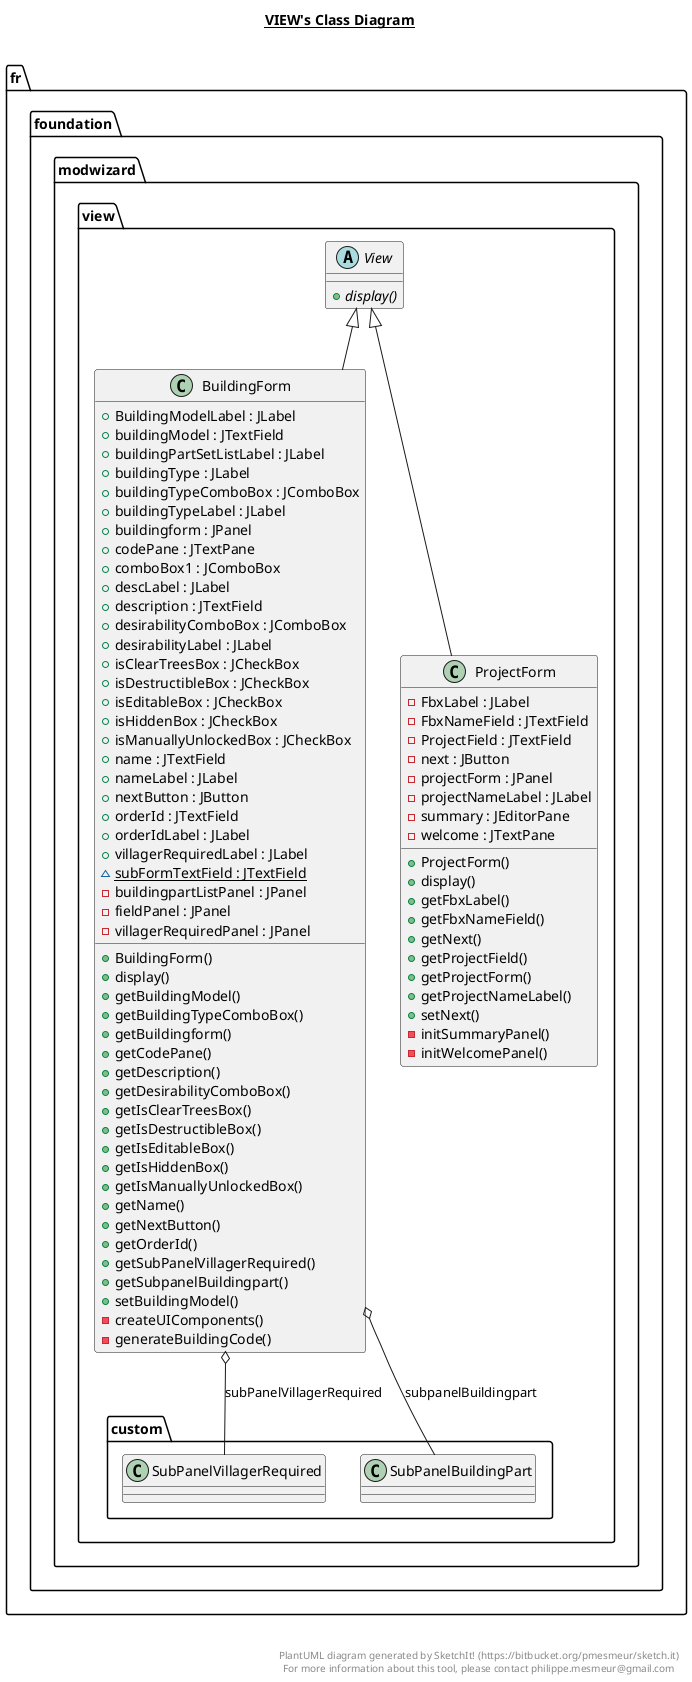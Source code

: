 @startuml

title __VIEW's Class Diagram__\n

  namespace fr.foundation.modwizard {
    namespace view {
      class fr.foundation.modwizard.view.BuildingForm {
          + BuildingModelLabel : JLabel
          + buildingModel : JTextField
          + buildingPartSetListLabel : JLabel
          + buildingType : JLabel
          + buildingTypeComboBox : JComboBox
          + buildingTypeLabel : JLabel
          + buildingform : JPanel
          + codePane : JTextPane
          + comboBox1 : JComboBox
          + descLabel : JLabel
          + description : JTextField
          + desirabilityComboBox : JComboBox
          + desirabilityLabel : JLabel
          + isClearTreesBox : JCheckBox
          + isDestructibleBox : JCheckBox
          + isEditableBox : JCheckBox
          + isHiddenBox : JCheckBox
          + isManuallyUnlockedBox : JCheckBox
          + name : JTextField
          + nameLabel : JLabel
          + nextButton : JButton
          + orderId : JTextField
          + orderIdLabel : JLabel
          + villagerRequiredLabel : JLabel
          {static} ~ subFormTextField : JTextField
          - buildingpartListPanel : JPanel
          - fieldPanel : JPanel
          - villagerRequiredPanel : JPanel
          + BuildingForm()
          + display()
          + getBuildingModel()
          + getBuildingTypeComboBox()
          + getBuildingform()
          + getCodePane()
          + getDescription()
          + getDesirabilityComboBox()
          + getIsClearTreesBox()
          + getIsDestructibleBox()
          + getIsEditableBox()
          + getIsHiddenBox()
          + getIsManuallyUnlockedBox()
          + getName()
          + getNextButton()
          + getOrderId()
          + getSubPanelVillagerRequired()
          + getSubpanelBuildingpart()
          + setBuildingModel()
          - createUIComponents()
          - generateBuildingCode()
      }
    }
  }
  

  namespace fr.foundation.modwizard {
    namespace view {
      class fr.foundation.modwizard.view.ProjectForm {
          - FbxLabel : JLabel
          - FbxNameField : JTextField
          - ProjectField : JTextField
          - next : JButton
          - projectForm : JPanel
          - projectNameLabel : JLabel
          - summary : JEditorPane
          - welcome : JTextPane
          + ProjectForm()
          + display()
          + getFbxLabel()
          + getFbxNameField()
          + getNext()
          + getProjectField()
          + getProjectForm()
          + getProjectNameLabel()
          + setNext()
          - initSummaryPanel()
          - initWelcomePanel()
      }
    }
  }
  

  namespace fr.foundation.modwizard {
    namespace view {
      abstract class fr.foundation.modwizard.view.View {
          {abstract} + display()
      }
    }
  }
  

  fr.foundation.modwizard.view.BuildingForm -up-|> fr.foundation.modwizard.view.View
  fr.foundation.modwizard.view.BuildingForm o-- fr.foundation.modwizard.view.custom.SubPanelVillagerRequired : subPanelVillagerRequired
  fr.foundation.modwizard.view.BuildingForm o-- fr.foundation.modwizard.view.custom.SubPanelBuildingPart : subpanelBuildingpart
  fr.foundation.modwizard.view.ProjectForm -up-|> fr.foundation.modwizard.view.View


right footer


PlantUML diagram generated by SketchIt! (https://bitbucket.org/pmesmeur/sketch.it)
For more information about this tool, please contact philippe.mesmeur@gmail.com
endfooter

@enduml
